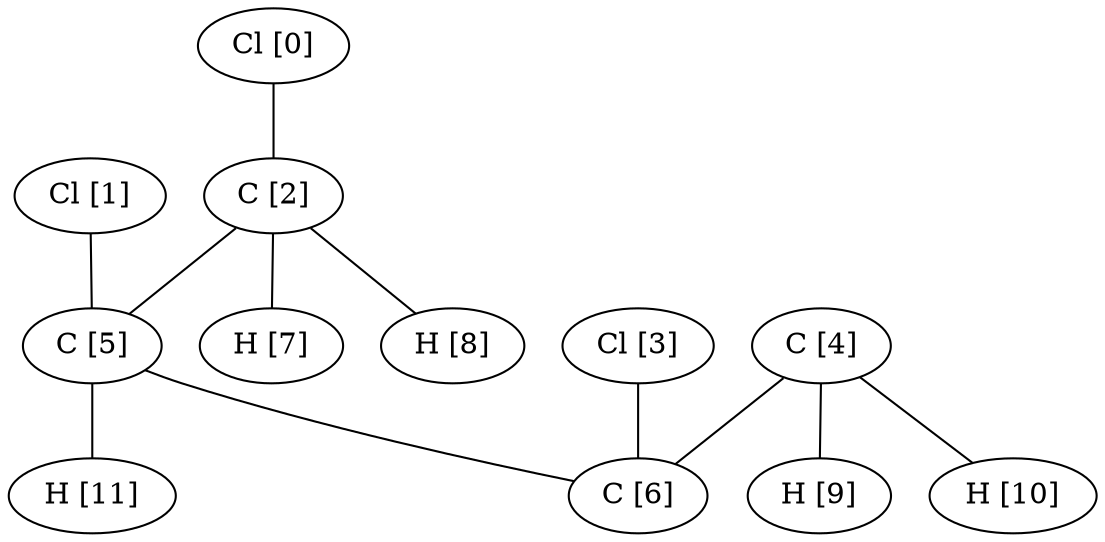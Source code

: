 graph G {
0[label="Cl [0]"];
1[label="Cl [1]"];
2[label="C [2]"];
3[label="Cl [3]"];
4[label="C [4]"];
5[label="C [5]"];
6[label="C [6]"];
7[label="H [7]"];
8[label="H [8]"];
9[label="H [9]"];
10[label="H [10]"];
11[label="H [11]"];
0--2 ;
1--5 ;
2--5 ;
2--7 ;
2--8 ;
3--6 ;
4--6 ;
4--9 ;
4--10 ;
5--6 ;
5--11 ;
}
